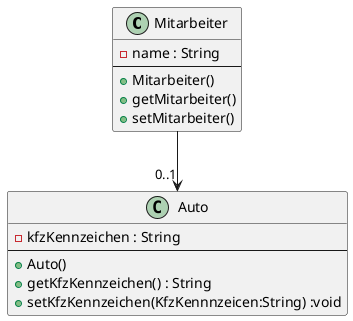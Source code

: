 @startuml
class Mitarbeiter {
  -name : String
--
  +Mitarbeiter()
  +getMitarbeiter()
  +setMitarbeiter()
}
class Auto {
  -kfzKennzeichen : String
 --
  +Auto()
  +getKfzKennzeichen() : String
  +setKfzKennzeichen(KfzKennnzeicen:String) :void
}
Mitarbeiter --> "0..1" Auto
@enduml